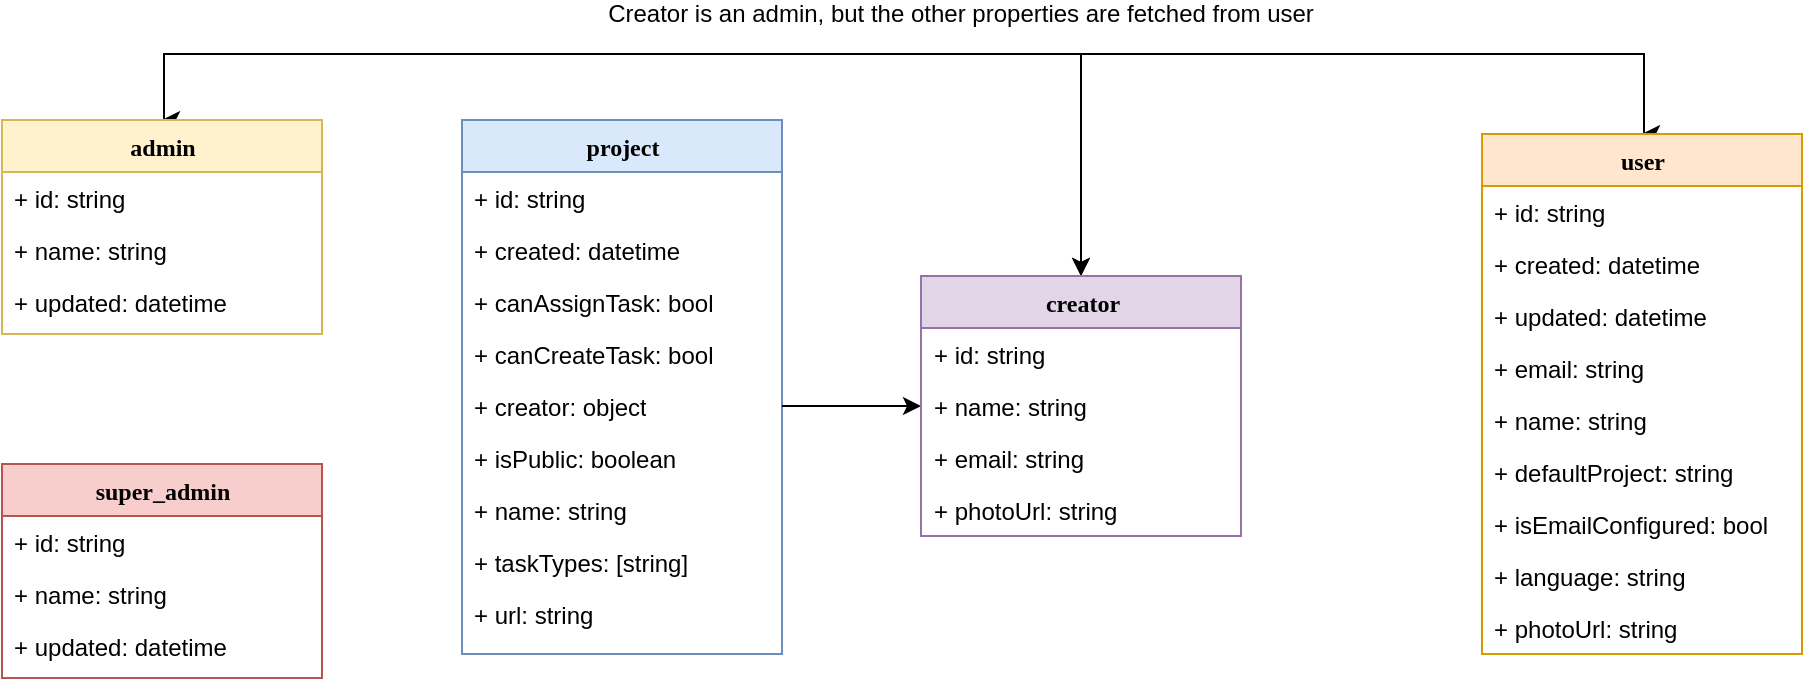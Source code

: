 <mxfile version="12.2.3" type="device" pages="1"><diagram name="Page-1" id="9f46799a-70d6-7492-0946-bef42562c5a5"><mxGraphModel dx="1113" dy="722" grid="1" gridSize="10" guides="1" tooltips="1" connect="1" arrows="1" fold="1" page="1" pageScale="1" pageWidth="1100" pageHeight="850" background="#ffffff" math="0" shadow="0"><root><mxCell id="0"/><mxCell id="1" parent="0"/><mxCell id="diX-DE0DrIw0J4KhgMDz-30" style="edgeStyle=orthogonalEdgeStyle;rounded=0;orthogonalLoop=1;jettySize=auto;html=1;exitX=0.5;exitY=0;exitDx=0;exitDy=0;entryX=0.5;entryY=0;entryDx=0;entryDy=0;startArrow=classic;startFill=1;" edge="1" parent="1" source="78961159f06e98e8-17" target="diX-DE0DrIw0J4KhgMDz-8"><mxGeometry relative="1" as="geometry"><Array as="points"><mxPoint x="171" y="50"/><mxPoint x="629" y="50"/></Array></mxGeometry></mxCell><mxCell id="diX-DE0DrIw0J4KhgMDz-31" value="Creator is an admin, but the other properties are fetched from user" style="text;html=1;resizable=0;points=[];align=center;verticalAlign=middle;labelBackgroundColor=#ffffff;" vertex="1" connectable="0" parent="diX-DE0DrIw0J4KhgMDz-30"><mxGeometry x="-0.05" y="-1" relative="1" as="geometry"><mxPoint x="145.5" y="-21" as="offset"/></mxGeometry></mxCell><mxCell id="78961159f06e98e8-17" value="admin" style="swimlane;html=1;fontStyle=1;align=center;verticalAlign=top;childLayout=stackLayout;horizontal=1;startSize=26;horizontalStack=0;resizeParent=1;resizeLast=0;collapsible=1;marginBottom=0;swimlaneFillColor=#ffffff;rounded=0;shadow=0;comic=0;labelBackgroundColor=none;strokeWidth=1;fillColor=#fff2cc;fontFamily=Verdana;fontSize=12;strokeColor=#d6b656;" parent="1" vertex="1"><mxGeometry x="90" y="83" width="160" height="107" as="geometry"/></mxCell><mxCell id="78961159f06e98e8-21" value="+ id: string" style="text;html=1;strokeColor=none;fillColor=none;align=left;verticalAlign=top;spacingLeft=4;spacingRight=4;whiteSpace=wrap;overflow=hidden;rotatable=0;points=[[0,0.5],[1,0.5]];portConstraint=eastwest;" parent="78961159f06e98e8-17" vertex="1"><mxGeometry y="26" width="160" height="26" as="geometry"/></mxCell><mxCell id="78961159f06e98e8-23" value="+ name: string" style="text;html=1;strokeColor=none;fillColor=none;align=left;verticalAlign=top;spacingLeft=4;spacingRight=4;whiteSpace=wrap;overflow=hidden;rotatable=0;points=[[0,0.5],[1,0.5]];portConstraint=eastwest;" parent="78961159f06e98e8-17" vertex="1"><mxGeometry y="52" width="160" height="26" as="geometry"/></mxCell><mxCell id="78961159f06e98e8-26" value="+ updated: datetime" style="text;html=1;strokeColor=none;fillColor=none;align=left;verticalAlign=top;spacingLeft=4;spacingRight=4;whiteSpace=wrap;overflow=hidden;rotatable=0;points=[[0,0.5],[1,0.5]];portConstraint=eastwest;" parent="78961159f06e98e8-17" vertex="1"><mxGeometry y="78" width="160" height="26" as="geometry"/></mxCell><mxCell id="78961159f06e98e8-30" value="project" style="swimlane;html=1;fontStyle=1;align=center;verticalAlign=top;childLayout=stackLayout;horizontal=1;startSize=26;horizontalStack=0;resizeParent=1;resizeLast=0;collapsible=1;marginBottom=0;swimlaneFillColor=#ffffff;rounded=0;shadow=0;comic=0;labelBackgroundColor=none;strokeWidth=1;fillColor=#dae8fc;fontFamily=Verdana;fontSize=12;strokeColor=#6c8ebf;" parent="1" vertex="1"><mxGeometry x="320" y="83" width="160" height="267" as="geometry"/></mxCell><mxCell id="78961159f06e98e8-31" value="+ id: string" style="text;html=1;strokeColor=none;fillColor=none;align=left;verticalAlign=top;spacingLeft=4;spacingRight=4;whiteSpace=wrap;overflow=hidden;rotatable=0;points=[[0,0.5],[1,0.5]];portConstraint=eastwest;" parent="78961159f06e98e8-30" vertex="1"><mxGeometry y="26" width="160" height="26" as="geometry"/></mxCell><mxCell id="78961159f06e98e8-34" value="+ created: datetime" style="text;html=1;strokeColor=none;fillColor=none;align=left;verticalAlign=top;spacingLeft=4;spacingRight=4;whiteSpace=wrap;overflow=hidden;rotatable=0;points=[[0,0.5],[1,0.5]];portConstraint=eastwest;" parent="78961159f06e98e8-30" vertex="1"><mxGeometry y="52" width="160" height="26" as="geometry"/></mxCell><mxCell id="78961159f06e98e8-32" value="+ canAssignTask: bool" style="text;html=1;strokeColor=none;fillColor=none;align=left;verticalAlign=top;spacingLeft=4;spacingRight=4;whiteSpace=wrap;overflow=hidden;rotatable=0;points=[[0,0.5],[1,0.5]];portConstraint=eastwest;" parent="78961159f06e98e8-30" vertex="1"><mxGeometry y="78" width="160" height="26" as="geometry"/></mxCell><mxCell id="78961159f06e98e8-33" value="+ canCreateTask: bool" style="text;html=1;strokeColor=none;fillColor=none;align=left;verticalAlign=top;spacingLeft=4;spacingRight=4;whiteSpace=wrap;overflow=hidden;rotatable=0;points=[[0,0.5],[1,0.5]];portConstraint=eastwest;" parent="78961159f06e98e8-30" vertex="1"><mxGeometry y="104" width="160" height="26" as="geometry"/></mxCell><mxCell id="78961159f06e98e8-36" value="+ creator: object" style="text;html=1;strokeColor=none;fillColor=none;align=left;verticalAlign=top;spacingLeft=4;spacingRight=4;whiteSpace=wrap;overflow=hidden;rotatable=0;points=[[0,0.5],[1,0.5]];portConstraint=eastwest;" parent="78961159f06e98e8-30" vertex="1"><mxGeometry y="130" width="160" height="26" as="geometry"/></mxCell><mxCell id="78961159f06e98e8-37" value="+ isPublic: boolean" style="text;html=1;strokeColor=none;fillColor=none;align=left;verticalAlign=top;spacingLeft=4;spacingRight=4;whiteSpace=wrap;overflow=hidden;rotatable=0;points=[[0,0.5],[1,0.5]];portConstraint=eastwest;" parent="78961159f06e98e8-30" vertex="1"><mxGeometry y="156" width="160" height="26" as="geometry"/></mxCell><mxCell id="diX-DE0DrIw0J4KhgMDz-16" value="+ name: string" style="text;html=1;strokeColor=none;fillColor=none;align=left;verticalAlign=top;spacingLeft=4;spacingRight=4;whiteSpace=wrap;overflow=hidden;rotatable=0;points=[[0,0.5],[1,0.5]];portConstraint=eastwest;" vertex="1" parent="78961159f06e98e8-30"><mxGeometry y="182" width="160" height="26" as="geometry"/></mxCell><mxCell id="diX-DE0DrIw0J4KhgMDz-17" value="+ taskTypes: [string]" style="text;html=1;strokeColor=none;fillColor=none;align=left;verticalAlign=top;spacingLeft=4;spacingRight=4;whiteSpace=wrap;overflow=hidden;rotatable=0;points=[[0,0.5],[1,0.5]];portConstraint=eastwest;" vertex="1" parent="78961159f06e98e8-30"><mxGeometry y="208" width="160" height="26" as="geometry"/></mxCell><mxCell id="diX-DE0DrIw0J4KhgMDz-18" value="+ url: string" style="text;html=1;strokeColor=none;fillColor=none;align=left;verticalAlign=top;spacingLeft=4;spacingRight=4;whiteSpace=wrap;overflow=hidden;rotatable=0;points=[[0,0.5],[1,0.5]];portConstraint=eastwest;" vertex="1" parent="78961159f06e98e8-30"><mxGeometry y="234" width="160" height="26" as="geometry"/></mxCell><mxCell id="diX-DE0DrIw0J4KhgMDz-7" style="edgeStyle=orthogonalEdgeStyle;rounded=0;orthogonalLoop=1;jettySize=auto;html=1;entryX=0;entryY=0.5;entryDx=0;entryDy=0;" edge="1" parent="1" source="78961159f06e98e8-36" target="diX-DE0DrIw0J4KhgMDz-10"><mxGeometry relative="1" as="geometry"><mxPoint x="670" y="270" as="targetPoint"/></mxGeometry></mxCell><mxCell id="diX-DE0DrIw0J4KhgMDz-48" style="edgeStyle=orthogonalEdgeStyle;rounded=0;orthogonalLoop=1;jettySize=auto;html=1;exitX=0.5;exitY=0;exitDx=0;exitDy=0;entryX=0.5;entryY=0;entryDx=0;entryDy=0;startArrow=classic;startFill=1;" edge="1" parent="1" source="diX-DE0DrIw0J4KhgMDz-8" target="diX-DE0DrIw0J4KhgMDz-37"><mxGeometry relative="1" as="geometry"><Array as="points"><mxPoint x="629" y="50"/><mxPoint x="911" y="50"/></Array></mxGeometry></mxCell><mxCell id="diX-DE0DrIw0J4KhgMDz-8" value="creator" style="swimlane;html=1;fontStyle=1;align=center;verticalAlign=top;childLayout=stackLayout;horizontal=1;startSize=26;horizontalStack=0;resizeParent=1;resizeLast=0;collapsible=1;marginBottom=0;swimlaneFillColor=#ffffff;rounded=0;shadow=0;comic=0;labelBackgroundColor=none;strokeWidth=1;fillColor=#e1d5e7;fontFamily=Verdana;fontSize=12;strokeColor=#9673a6;" vertex="1" parent="1"><mxGeometry x="549.5" y="161" width="160" height="130" as="geometry"/></mxCell><mxCell id="diX-DE0DrIw0J4KhgMDz-9" value="+ id: string" style="text;html=1;strokeColor=none;fillColor=none;align=left;verticalAlign=top;spacingLeft=4;spacingRight=4;whiteSpace=wrap;overflow=hidden;rotatable=0;points=[[0,0.5],[1,0.5]];portConstraint=eastwest;" vertex="1" parent="diX-DE0DrIw0J4KhgMDz-8"><mxGeometry y="26" width="160" height="26" as="geometry"/></mxCell><mxCell id="diX-DE0DrIw0J4KhgMDz-10" value="+ name: string" style="text;html=1;strokeColor=none;fillColor=none;align=left;verticalAlign=top;spacingLeft=4;spacingRight=4;whiteSpace=wrap;overflow=hidden;rotatable=0;points=[[0,0.5],[1,0.5]];portConstraint=eastwest;" vertex="1" parent="diX-DE0DrIw0J4KhgMDz-8"><mxGeometry y="52" width="160" height="26" as="geometry"/></mxCell><mxCell id="diX-DE0DrIw0J4KhgMDz-11" value="+ email: string" style="text;html=1;strokeColor=none;fillColor=none;align=left;verticalAlign=top;spacingLeft=4;spacingRight=4;whiteSpace=wrap;overflow=hidden;rotatable=0;points=[[0,0.5],[1,0.5]];portConstraint=eastwest;" vertex="1" parent="diX-DE0DrIw0J4KhgMDz-8"><mxGeometry y="78" width="160" height="26" as="geometry"/></mxCell><mxCell id="diX-DE0DrIw0J4KhgMDz-13" value="+ photoUrl: string" style="text;html=1;strokeColor=none;fillColor=none;align=left;verticalAlign=top;spacingLeft=4;spacingRight=4;whiteSpace=wrap;overflow=hidden;rotatable=0;points=[[0,0.5],[1,0.5]];portConstraint=eastwest;" vertex="1" parent="diX-DE0DrIw0J4KhgMDz-8"><mxGeometry y="104" width="160" height="26" as="geometry"/></mxCell><mxCell id="diX-DE0DrIw0J4KhgMDz-32" value="super_admin" style="swimlane;html=1;fontStyle=1;align=center;verticalAlign=top;childLayout=stackLayout;horizontal=1;startSize=26;horizontalStack=0;resizeParent=1;resizeLast=0;collapsible=1;marginBottom=0;swimlaneFillColor=#ffffff;rounded=0;shadow=0;comic=0;labelBackgroundColor=none;strokeWidth=1;fillColor=#f8cecc;fontFamily=Verdana;fontSize=12;strokeColor=#b85450;" vertex="1" parent="1"><mxGeometry x="90" y="255" width="160" height="107" as="geometry"/></mxCell><mxCell id="diX-DE0DrIw0J4KhgMDz-33" value="+ id: string" style="text;html=1;strokeColor=none;fillColor=none;align=left;verticalAlign=top;spacingLeft=4;spacingRight=4;whiteSpace=wrap;overflow=hidden;rotatable=0;points=[[0,0.5],[1,0.5]];portConstraint=eastwest;" vertex="1" parent="diX-DE0DrIw0J4KhgMDz-32"><mxGeometry y="26" width="160" height="26" as="geometry"/></mxCell><mxCell id="diX-DE0DrIw0J4KhgMDz-34" value="+ name: string" style="text;html=1;strokeColor=none;fillColor=none;align=left;verticalAlign=top;spacingLeft=4;spacingRight=4;whiteSpace=wrap;overflow=hidden;rotatable=0;points=[[0,0.5],[1,0.5]];portConstraint=eastwest;" vertex="1" parent="diX-DE0DrIw0J4KhgMDz-32"><mxGeometry y="52" width="160" height="26" as="geometry"/></mxCell><mxCell id="diX-DE0DrIw0J4KhgMDz-35" value="+ updated: datetime" style="text;html=1;strokeColor=none;fillColor=none;align=left;verticalAlign=top;spacingLeft=4;spacingRight=4;whiteSpace=wrap;overflow=hidden;rotatable=0;points=[[0,0.5],[1,0.5]];portConstraint=eastwest;" vertex="1" parent="diX-DE0DrIw0J4KhgMDz-32"><mxGeometry y="78" width="160" height="26" as="geometry"/></mxCell><mxCell id="diX-DE0DrIw0J4KhgMDz-37" value="user" style="swimlane;html=1;fontStyle=1;align=center;verticalAlign=top;childLayout=stackLayout;horizontal=1;startSize=26;horizontalStack=0;resizeParent=1;resizeLast=0;collapsible=1;marginBottom=0;swimlaneFillColor=#ffffff;rounded=0;shadow=0;comic=0;labelBackgroundColor=none;strokeWidth=1;fillColor=#ffe6cc;fontFamily=Verdana;fontSize=12;strokeColor=#d79b00;" vertex="1" parent="1"><mxGeometry x="830" y="90" width="160" height="260" as="geometry"/></mxCell><mxCell id="diX-DE0DrIw0J4KhgMDz-38" value="+ id: string" style="text;html=1;strokeColor=none;fillColor=none;align=left;verticalAlign=top;spacingLeft=4;spacingRight=4;whiteSpace=wrap;overflow=hidden;rotatable=0;points=[[0,0.5],[1,0.5]];portConstraint=eastwest;" vertex="1" parent="diX-DE0DrIw0J4KhgMDz-37"><mxGeometry y="26" width="160" height="26" as="geometry"/></mxCell><mxCell id="diX-DE0DrIw0J4KhgMDz-42" value="+ created: datetime" style="text;html=1;strokeColor=none;fillColor=none;align=left;verticalAlign=top;spacingLeft=4;spacingRight=4;whiteSpace=wrap;overflow=hidden;rotatable=0;points=[[0,0.5],[1,0.5]];portConstraint=eastwest;" vertex="1" parent="diX-DE0DrIw0J4KhgMDz-37"><mxGeometry y="52" width="160" height="26" as="geometry"/></mxCell><mxCell id="diX-DE0DrIw0J4KhgMDz-46" value="+ updated: datetime" style="text;html=1;strokeColor=none;fillColor=none;align=left;verticalAlign=top;spacingLeft=4;spacingRight=4;whiteSpace=wrap;overflow=hidden;rotatable=0;points=[[0,0.5],[1,0.5]];portConstraint=eastwest;" vertex="1" parent="diX-DE0DrIw0J4KhgMDz-37"><mxGeometry y="78" width="160" height="26" as="geometry"/></mxCell><mxCell id="diX-DE0DrIw0J4KhgMDz-40" value="+ email: string" style="text;html=1;strokeColor=none;fillColor=none;align=left;verticalAlign=top;spacingLeft=4;spacingRight=4;whiteSpace=wrap;overflow=hidden;rotatable=0;points=[[0,0.5],[1,0.5]];portConstraint=eastwest;" vertex="1" parent="diX-DE0DrIw0J4KhgMDz-37"><mxGeometry y="104" width="160" height="26" as="geometry"/></mxCell><mxCell id="diX-DE0DrIw0J4KhgMDz-39" value="+ name: string" style="text;html=1;strokeColor=none;fillColor=none;align=left;verticalAlign=top;spacingLeft=4;spacingRight=4;whiteSpace=wrap;overflow=hidden;rotatable=0;points=[[0,0.5],[1,0.5]];portConstraint=eastwest;" vertex="1" parent="diX-DE0DrIw0J4KhgMDz-37"><mxGeometry y="130" width="160" height="26" as="geometry"/></mxCell><mxCell id="diX-DE0DrIw0J4KhgMDz-43" value="+ defaultProject: string" style="text;html=1;strokeColor=none;fillColor=none;align=left;verticalAlign=top;spacingLeft=4;spacingRight=4;whiteSpace=wrap;overflow=hidden;rotatable=0;points=[[0,0.5],[1,0.5]];portConstraint=eastwest;" vertex="1" parent="diX-DE0DrIw0J4KhgMDz-37"><mxGeometry y="156" width="160" height="26" as="geometry"/></mxCell><mxCell id="diX-DE0DrIw0J4KhgMDz-44" value="+ isEmailConfigured: bool" style="text;html=1;strokeColor=none;fillColor=none;align=left;verticalAlign=top;spacingLeft=4;spacingRight=4;whiteSpace=wrap;overflow=hidden;rotatable=0;points=[[0,0.5],[1,0.5]];portConstraint=eastwest;" vertex="1" parent="diX-DE0DrIw0J4KhgMDz-37"><mxGeometry y="182" width="160" height="26" as="geometry"/></mxCell><mxCell id="diX-DE0DrIw0J4KhgMDz-41" value="+ language: string" style="text;html=1;strokeColor=none;fillColor=none;align=left;verticalAlign=top;spacingLeft=4;spacingRight=4;whiteSpace=wrap;overflow=hidden;rotatable=0;points=[[0,0.5],[1,0.5]];portConstraint=eastwest;" vertex="1" parent="diX-DE0DrIw0J4KhgMDz-37"><mxGeometry y="208" width="160" height="26" as="geometry"/></mxCell><mxCell id="diX-DE0DrIw0J4KhgMDz-45" value="+ photoUrl: string" style="text;html=1;strokeColor=none;fillColor=none;align=left;verticalAlign=top;spacingLeft=4;spacingRight=4;whiteSpace=wrap;overflow=hidden;rotatable=0;points=[[0,0.5],[1,0.5]];portConstraint=eastwest;" vertex="1" parent="diX-DE0DrIw0J4KhgMDz-37"><mxGeometry y="234" width="160" height="26" as="geometry"/></mxCell></root></mxGraphModel></diagram></mxfile>